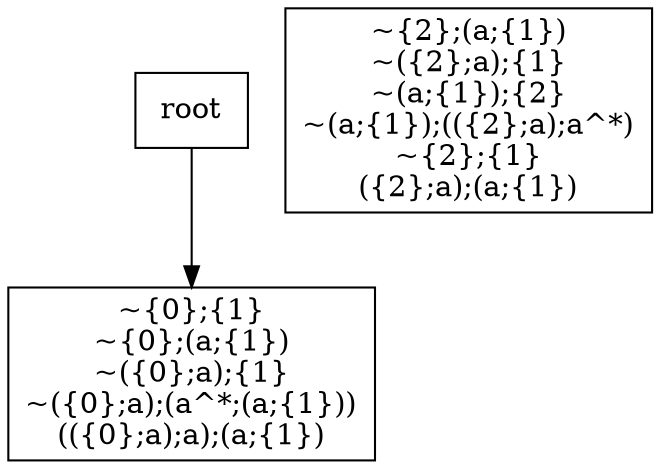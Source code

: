 digraph {
node[shape="box"]
N0x12f0052a0[label="~{0};{1}
~{0};(a;{1})
~({0};a);{1}
~({0};a);(a^*;(a;{1}))
(({0};a);a);(a;{1})
"];
root -> N0x12f0052a0;
N0x12f106740[label="~{2};(a;{1})
~({2};a);{1}
~(a;{1});{2}
~(a;{1});(({2};a);a^*)
~{2};{1}
({2};a);(a;{1})
"];
}
